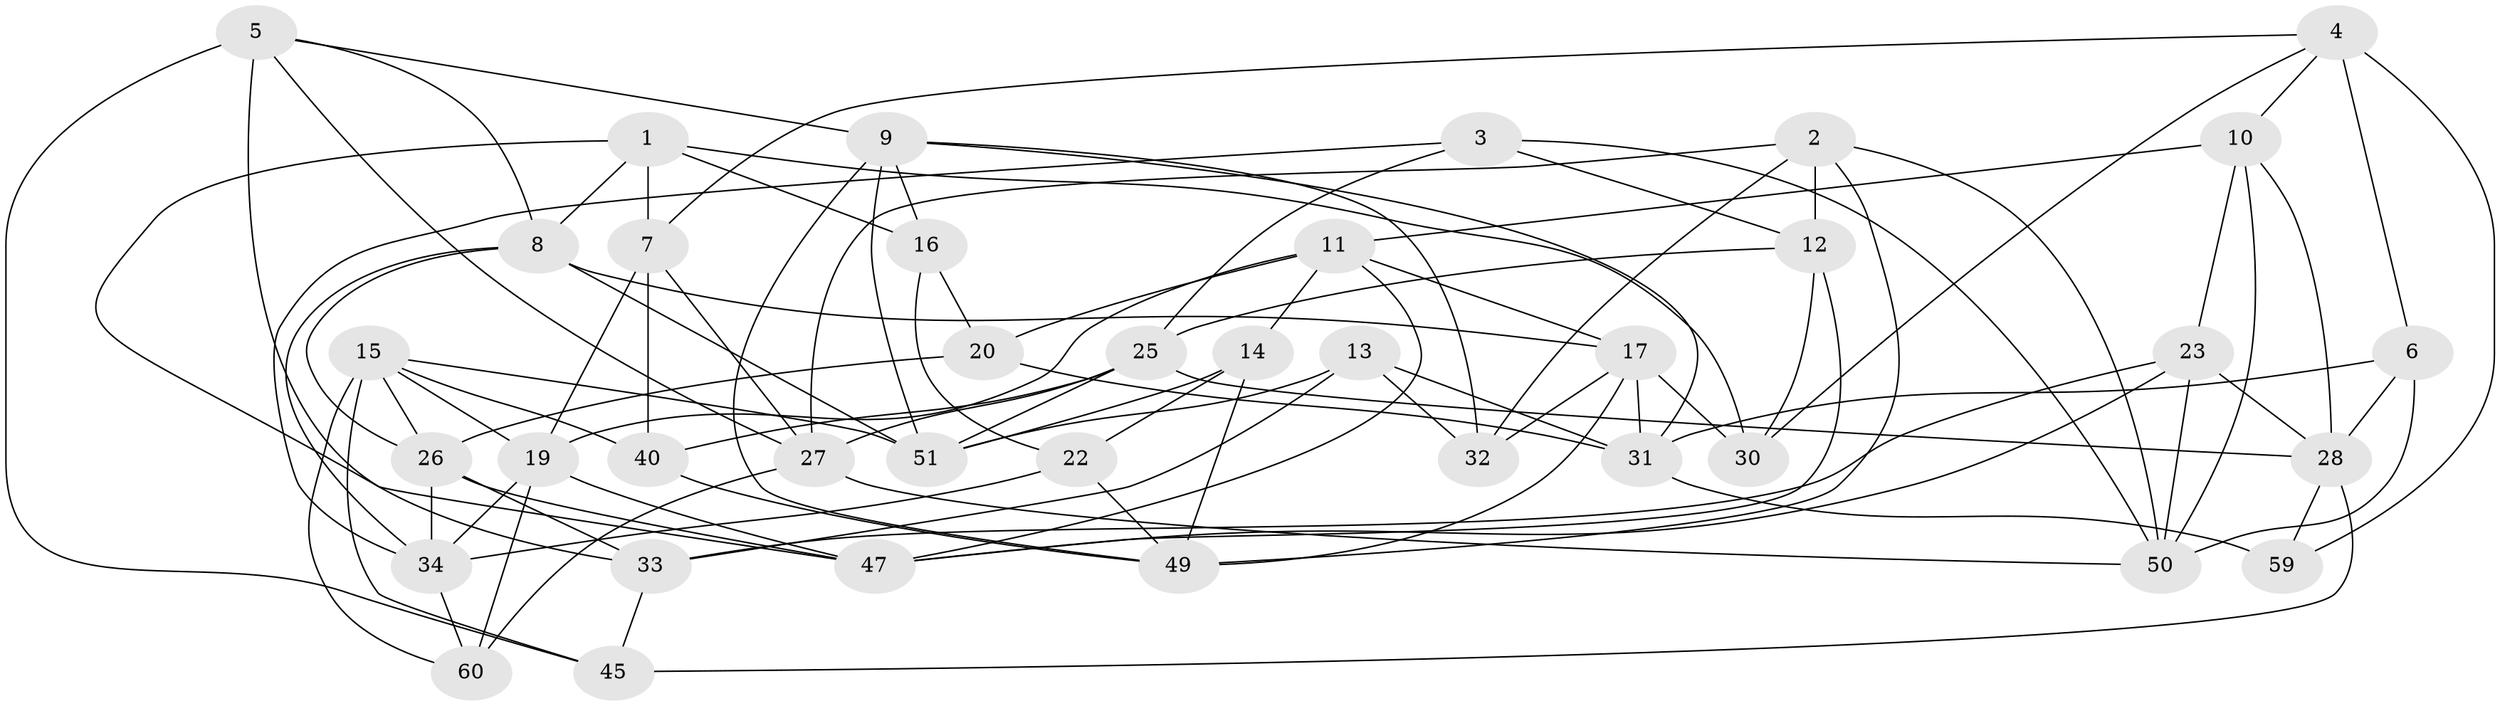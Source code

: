 // original degree distribution, {4: 1.0}
// Generated by graph-tools (version 1.1) at 2025/11/02/27/25 16:11:45]
// undirected, 38 vertices, 96 edges
graph export_dot {
graph [start="1"]
  node [color=gray90,style=filled];
  1 [super="+44"];
  2 [super="+43"];
  3;
  4 [super="+37"];
  5 [super="+46"];
  6;
  7 [super="+48"];
  8 [super="+29"];
  9 [super="+41"];
  10 [super="+57"];
  11 [super="+21"];
  12 [super="+42"];
  13;
  14;
  15 [super="+56"];
  16;
  17 [super="+18"];
  19 [super="+62"];
  20;
  22;
  23 [super="+24"];
  25 [super="+54"];
  26 [super="+52"];
  27 [super="+64"];
  28 [super="+38"];
  30;
  31 [super="+36"];
  32;
  33 [super="+39"];
  34 [super="+35"];
  40;
  45 [super="+58"];
  47 [super="+61"];
  49 [super="+55"];
  50 [super="+53"];
  51 [super="+63"];
  59;
  60;
  1 -- 7 [weight=2];
  1 -- 16;
  1 -- 8;
  1 -- 30;
  1 -- 33;
  2 -- 27;
  2 -- 32;
  2 -- 49;
  2 -- 12 [weight=2];
  2 -- 50;
  3 -- 34;
  3 -- 12;
  3 -- 25;
  3 -- 50;
  4 -- 59 [weight=2];
  4 -- 10;
  4 -- 7;
  4 -- 6;
  4 -- 30;
  5 -- 47;
  5 -- 8;
  5 -- 27;
  5 -- 45 [weight=2];
  5 -- 9;
  6 -- 31;
  6 -- 28;
  6 -- 50;
  7 -- 19;
  7 -- 40;
  7 -- 27;
  8 -- 17;
  8 -- 34;
  8 -- 26;
  8 -- 51;
  9 -- 32;
  9 -- 16;
  9 -- 49;
  9 -- 51;
  9 -- 31;
  10 -- 11;
  10 -- 23 [weight=2];
  10 -- 50;
  10 -- 28;
  11 -- 14;
  11 -- 47;
  11 -- 19;
  11 -- 17;
  11 -- 20;
  12 -- 30;
  12 -- 47;
  12 -- 25;
  13 -- 33;
  13 -- 32;
  13 -- 31;
  13 -- 51;
  14 -- 22;
  14 -- 51;
  14 -- 49;
  15 -- 60;
  15 -- 51;
  15 -- 26;
  15 -- 40;
  15 -- 19;
  15 -- 45;
  16 -- 22;
  16 -- 20;
  17 -- 49;
  17 -- 32;
  17 -- 30;
  17 -- 31;
  19 -- 60;
  19 -- 34;
  19 -- 47;
  20 -- 26;
  20 -- 31;
  22 -- 49;
  22 -- 34;
  23 -- 47;
  23 -- 50;
  23 -- 28;
  23 -- 33;
  25 -- 40;
  25 -- 51;
  25 -- 28;
  25 -- 27;
  26 -- 47;
  26 -- 33;
  26 -- 34;
  27 -- 50;
  27 -- 60;
  28 -- 59;
  28 -- 45;
  31 -- 59;
  33 -- 45 [weight=2];
  34 -- 60;
  40 -- 49;
}
